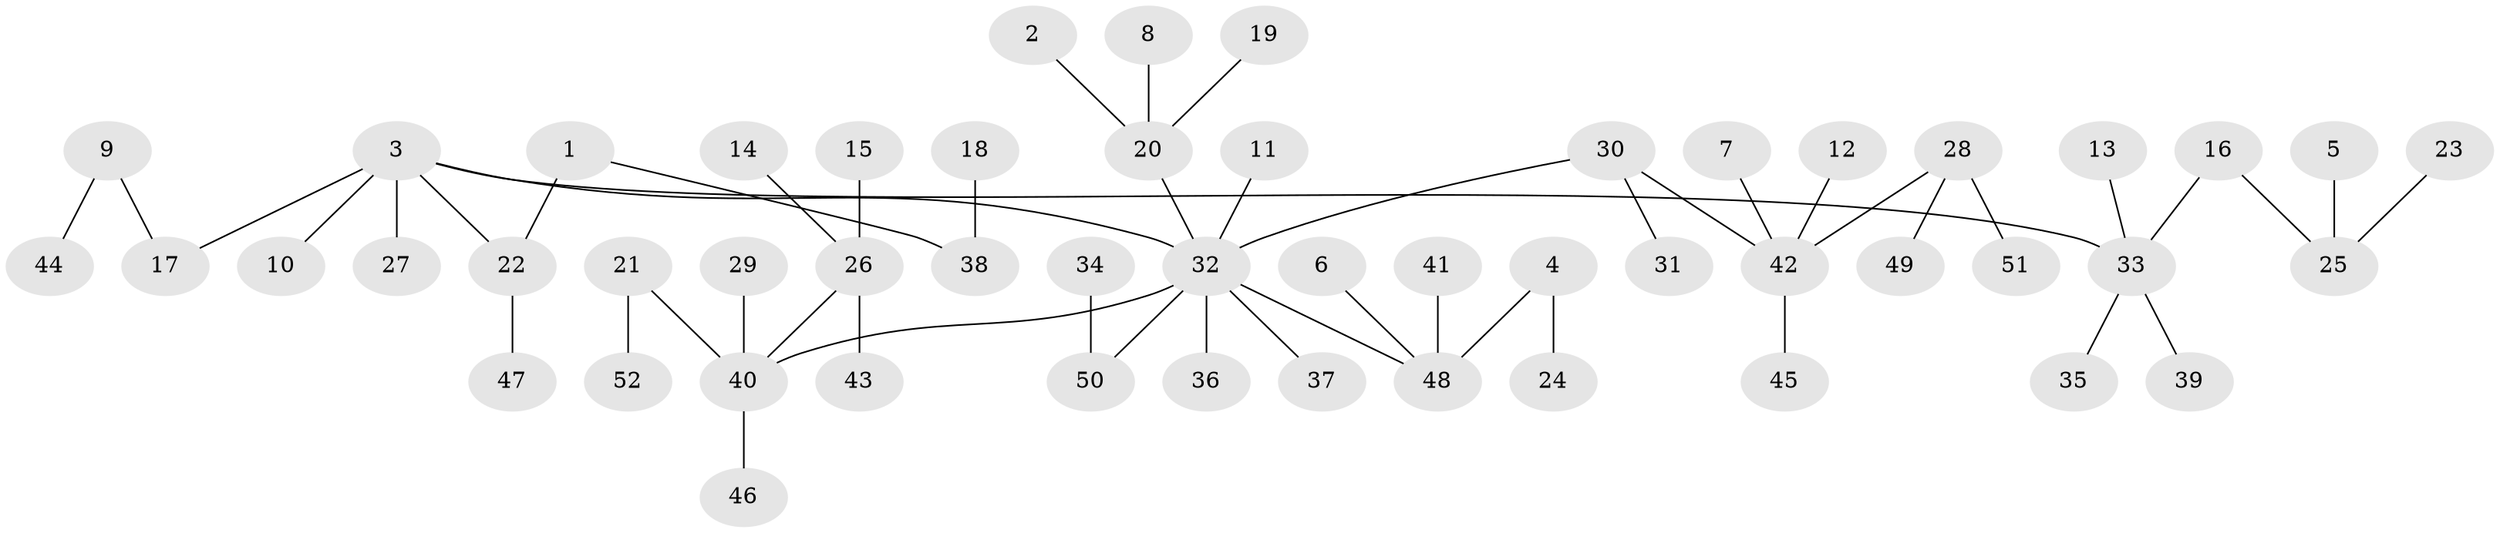 // original degree distribution, {3: 0.0970873786407767, 5: 0.05825242718446602, 6: 0.02912621359223301, 2: 0.2621359223300971, 7: 0.009708737864077669, 4: 0.02912621359223301, 1: 0.5145631067961165}
// Generated by graph-tools (version 1.1) at 2025/26/03/09/25 03:26:27]
// undirected, 52 vertices, 51 edges
graph export_dot {
graph [start="1"]
  node [color=gray90,style=filled];
  1;
  2;
  3;
  4;
  5;
  6;
  7;
  8;
  9;
  10;
  11;
  12;
  13;
  14;
  15;
  16;
  17;
  18;
  19;
  20;
  21;
  22;
  23;
  24;
  25;
  26;
  27;
  28;
  29;
  30;
  31;
  32;
  33;
  34;
  35;
  36;
  37;
  38;
  39;
  40;
  41;
  42;
  43;
  44;
  45;
  46;
  47;
  48;
  49;
  50;
  51;
  52;
  1 -- 22 [weight=1.0];
  1 -- 38 [weight=1.0];
  2 -- 20 [weight=1.0];
  3 -- 10 [weight=1.0];
  3 -- 17 [weight=1.0];
  3 -- 22 [weight=1.0];
  3 -- 27 [weight=1.0];
  3 -- 32 [weight=1.0];
  3 -- 33 [weight=1.0];
  4 -- 24 [weight=1.0];
  4 -- 48 [weight=1.0];
  5 -- 25 [weight=1.0];
  6 -- 48 [weight=1.0];
  7 -- 42 [weight=1.0];
  8 -- 20 [weight=1.0];
  9 -- 17 [weight=1.0];
  9 -- 44 [weight=1.0];
  11 -- 32 [weight=1.0];
  12 -- 42 [weight=1.0];
  13 -- 33 [weight=1.0];
  14 -- 26 [weight=1.0];
  15 -- 26 [weight=1.0];
  16 -- 25 [weight=1.0];
  16 -- 33 [weight=1.0];
  18 -- 38 [weight=1.0];
  19 -- 20 [weight=1.0];
  20 -- 32 [weight=1.0];
  21 -- 40 [weight=1.0];
  21 -- 52 [weight=1.0];
  22 -- 47 [weight=1.0];
  23 -- 25 [weight=1.0];
  26 -- 40 [weight=1.0];
  26 -- 43 [weight=1.0];
  28 -- 42 [weight=1.0];
  28 -- 49 [weight=1.0];
  28 -- 51 [weight=1.0];
  29 -- 40 [weight=1.0];
  30 -- 31 [weight=1.0];
  30 -- 32 [weight=1.0];
  30 -- 42 [weight=1.0];
  32 -- 36 [weight=1.0];
  32 -- 37 [weight=1.0];
  32 -- 40 [weight=1.0];
  32 -- 48 [weight=1.0];
  32 -- 50 [weight=1.0];
  33 -- 35 [weight=1.0];
  33 -- 39 [weight=1.0];
  34 -- 50 [weight=1.0];
  40 -- 46 [weight=1.0];
  41 -- 48 [weight=1.0];
  42 -- 45 [weight=1.0];
}

